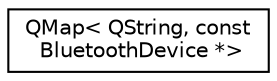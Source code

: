 digraph "类继承关系图"
{
  edge [fontname="Helvetica",fontsize="10",labelfontname="Helvetica",labelfontsize="10"];
  node [fontname="Helvetica",fontsize="10",shape=record];
  rankdir="LR";
  Node0 [label="QMap\< QString, const\l BluetoothDevice *\>",height=0.2,width=0.4,color="black", fillcolor="white", style="filled",URL="$class_q_map.html"];
}
